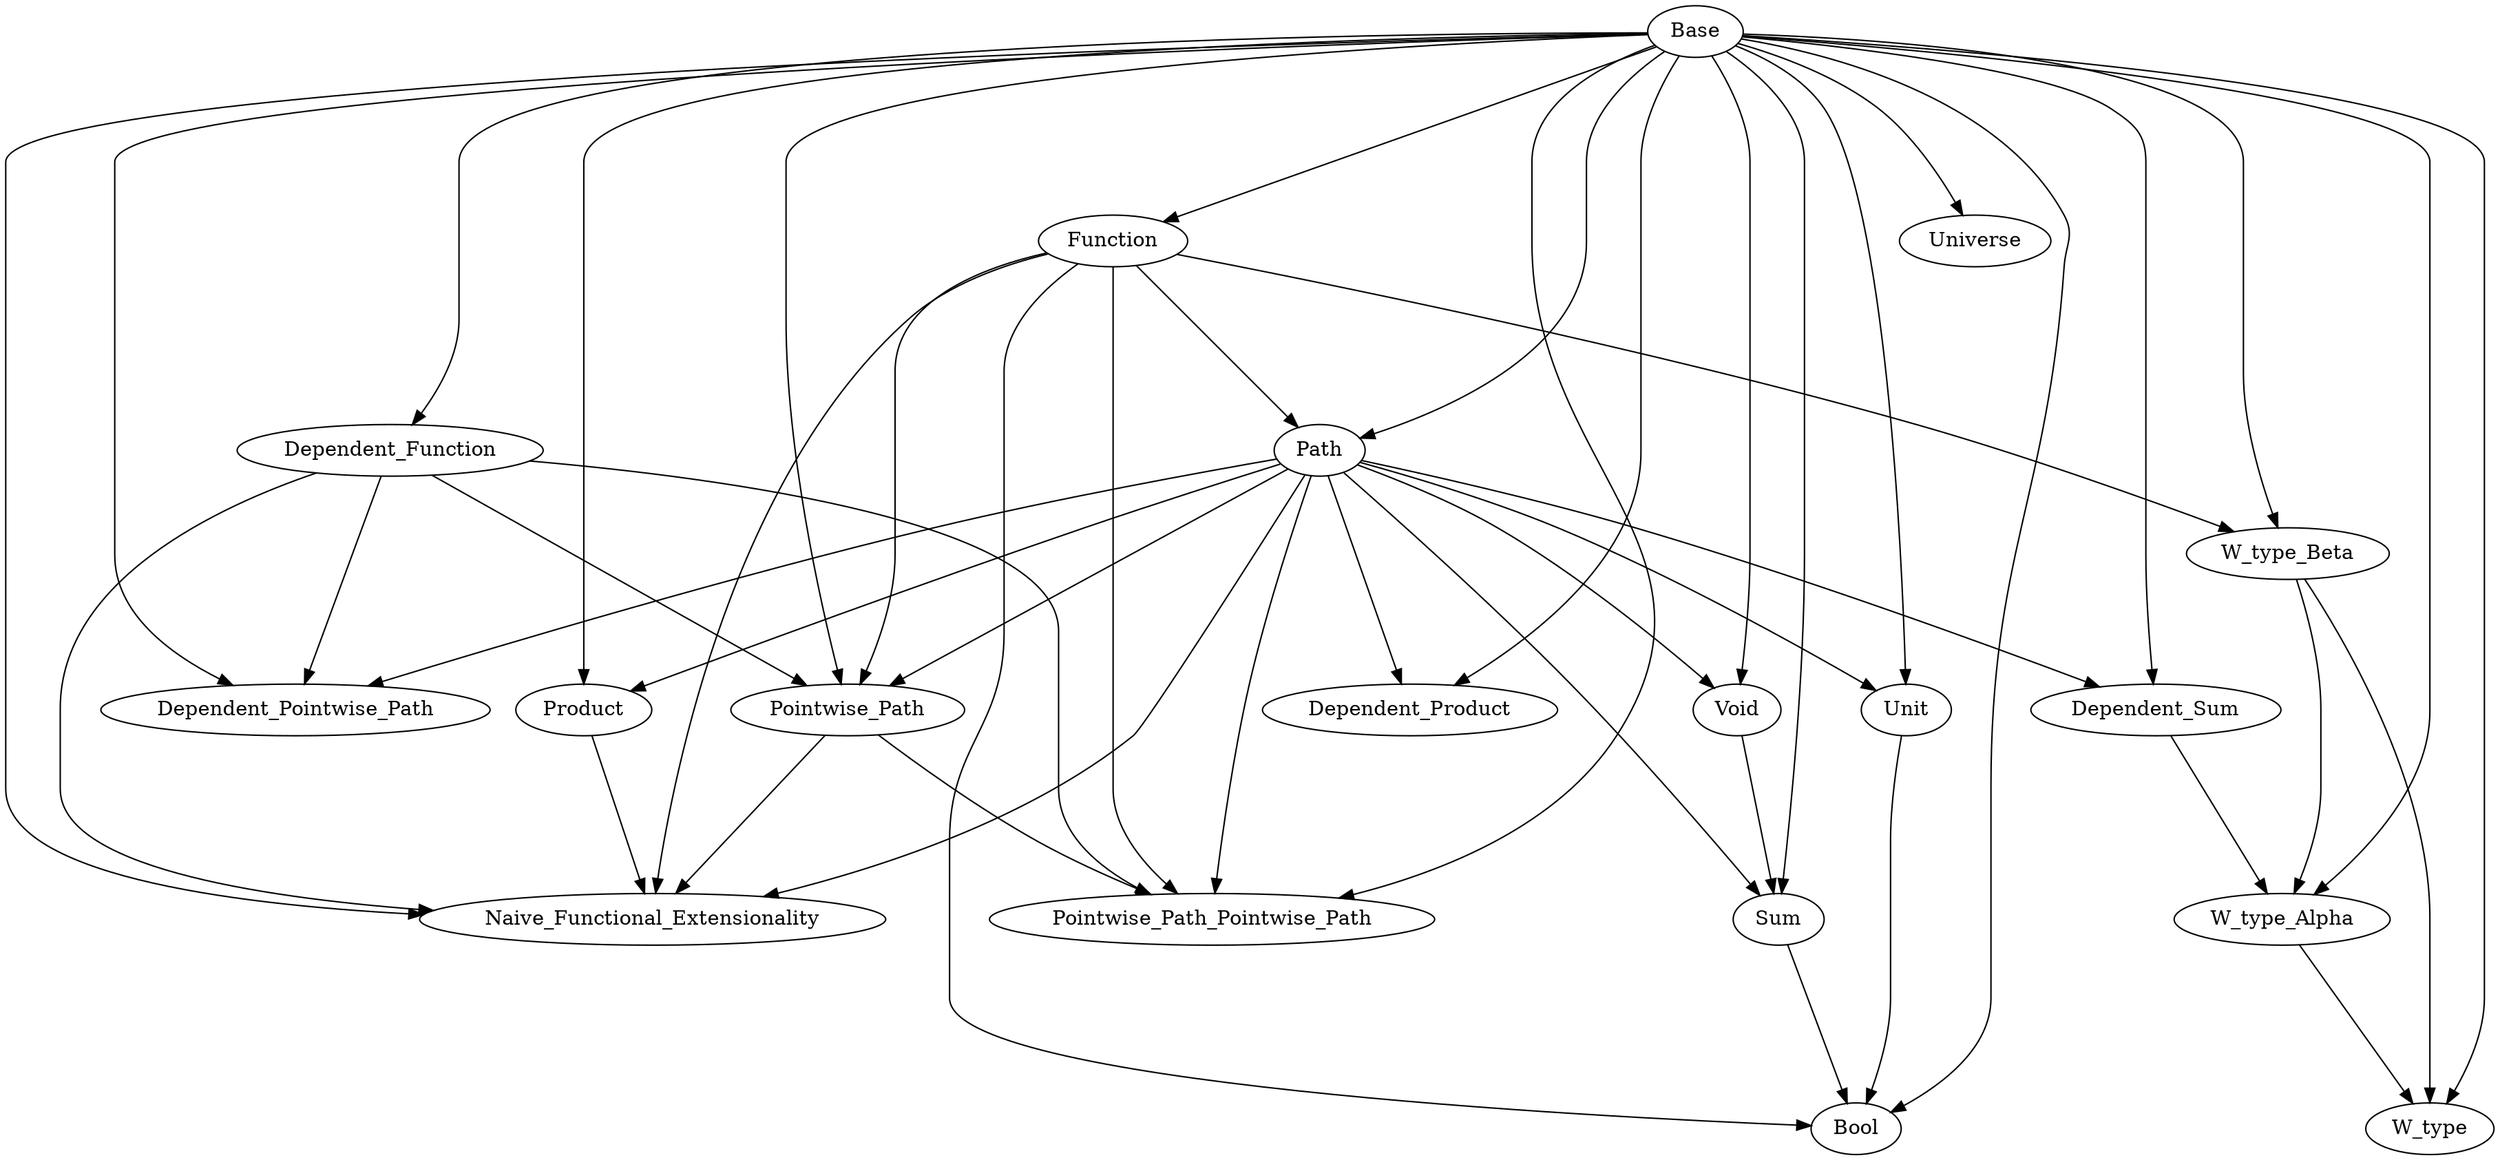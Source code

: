 digraph Dependencies {
  edge [ minlen = 3 ];

  # Base

  # Dependent_Function
  "Base" -> "Dependent_Function";

  # Function
  "Base" -> "Function";

  # Path
  "Base" -> "Path";
  "Function" -> "Path";

  # Void
  "Base" -> "Void";
  "Path" -> "Void";

  # Unit
  "Base" -> "Unit";
  "Path" -> "Unit";

  # Sum
  "Base" -> "Sum";
  "Path" -> "Sum";
  "Void" -> "Sum";

  # Product
  "Base" -> "Product";
  "Path" -> "Product";

  # Dependent_Sum
  "Base" -> "Dependent_Sum";
  "Path" -> "Dependent_Sum";

  # Dependent_Product
  "Base" -> "Dependent_Product";
  "Path" -> "Dependent_Product";

  # W_type_Beta
  "Base" -> "W_type_Beta";
  "Function" -> "W_type_Beta";

  # W_type_Alpha
  "Base" -> "W_type_Alpha";
  "Dependent_Sum" -> "W_type_Alpha";
  "W_type_Beta" -> "W_type_Alpha";

  # W_type
  "Base" -> "W_type";
  "W_type_Alpha" -> "W_type";
  "W_type_Beta" -> "W_type";

  # Universe
  "Base" -> "Universe";

  # Dependent_Pointwise_Path
  "Base" -> "Dependent_Pointwise_Path";
  "Dependent_Function" -> "Dependent_Pointwise_Path";
  "Path" -> "Dependent_Pointwise_Path";

  # Pointwise_Path
  "Base" -> "Pointwise_Path";
  "Dependent_Function" -> "Pointwise_Path";
  "Function" -> "Pointwise_Path";
  "Path" -> "Pointwise_Path";

  # Pointwise_Path_Pointwise_Path
  "Base" -> "Pointwise_Path_Pointwise_Path";
  "Dependent_Function" -> "Pointwise_Path_Pointwise_Path";
  "Function" -> "Pointwise_Path_Pointwise_Path";
  "Path" -> "Pointwise_Path_Pointwise_Path";
  "Pointwise_Path" -> "Pointwise_Path_Pointwise_Path";

  # Naive_Functional_Extensionality
  "Base" -> "Naive_Functional_Extensionality";
  "Dependent_Function" -> "Naive_Functional_Extensionality";
  "Function" -> "Naive_Functional_Extensionality";
  "Product" -> "Naive_Functional_Extensionality";
  "Path" -> "Naive_Functional_Extensionality";
  "Pointwise_Path" -> "Naive_Functional_Extensionality";

  # Bool
  "Base" -> "Bool";
  "Function" -> "Bool";
  "Sum" -> "Bool";
  "Unit" -> "Bool";
}
